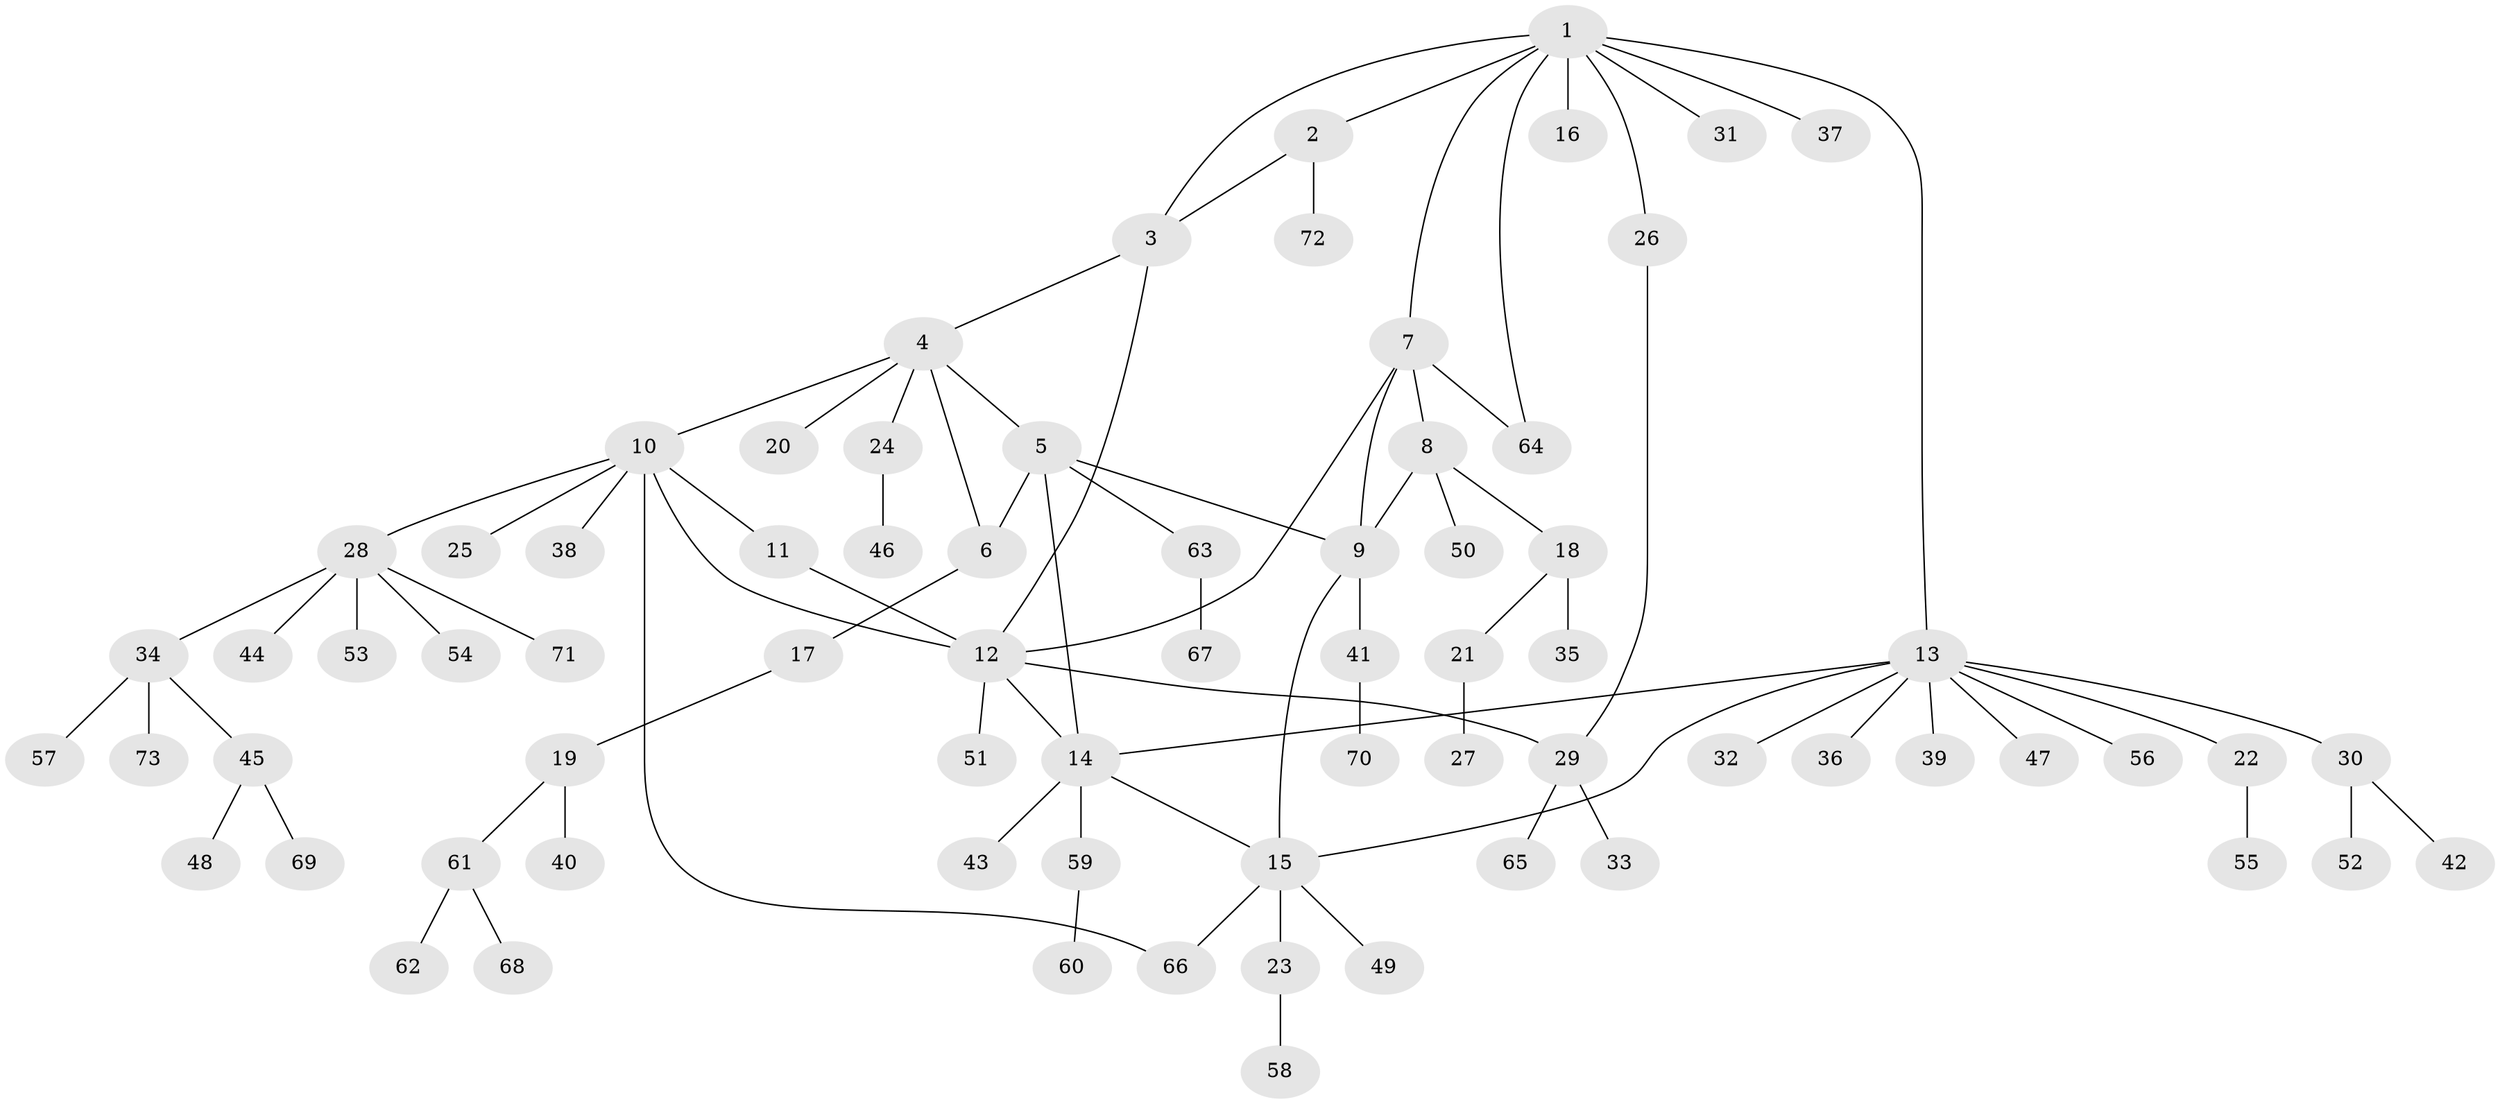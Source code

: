 // coarse degree distribution, {5: 0.13513513513513514, 2: 0.1891891891891892, 4: 0.08108108108108109, 1: 0.4594594594594595, 6: 0.02702702702702703, 3: 0.05405405405405406, 8: 0.05405405405405406}
// Generated by graph-tools (version 1.1) at 2025/37/03/04/25 23:37:39]
// undirected, 73 vertices, 86 edges
graph export_dot {
  node [color=gray90,style=filled];
  1;
  2;
  3;
  4;
  5;
  6;
  7;
  8;
  9;
  10;
  11;
  12;
  13;
  14;
  15;
  16;
  17;
  18;
  19;
  20;
  21;
  22;
  23;
  24;
  25;
  26;
  27;
  28;
  29;
  30;
  31;
  32;
  33;
  34;
  35;
  36;
  37;
  38;
  39;
  40;
  41;
  42;
  43;
  44;
  45;
  46;
  47;
  48;
  49;
  50;
  51;
  52;
  53;
  54;
  55;
  56;
  57;
  58;
  59;
  60;
  61;
  62;
  63;
  64;
  65;
  66;
  67;
  68;
  69;
  70;
  71;
  72;
  73;
  1 -- 2;
  1 -- 3;
  1 -- 7;
  1 -- 13;
  1 -- 16;
  1 -- 26;
  1 -- 31;
  1 -- 37;
  1 -- 64;
  2 -- 3;
  2 -- 72;
  3 -- 4;
  3 -- 12;
  4 -- 5;
  4 -- 6;
  4 -- 10;
  4 -- 20;
  4 -- 24;
  5 -- 6;
  5 -- 9;
  5 -- 14;
  5 -- 63;
  6 -- 17;
  7 -- 8;
  7 -- 9;
  7 -- 12;
  7 -- 64;
  8 -- 9;
  8 -- 18;
  8 -- 50;
  9 -- 15;
  9 -- 41;
  10 -- 11;
  10 -- 12;
  10 -- 25;
  10 -- 28;
  10 -- 38;
  10 -- 66;
  11 -- 12;
  12 -- 14;
  12 -- 29;
  12 -- 51;
  13 -- 14;
  13 -- 15;
  13 -- 22;
  13 -- 30;
  13 -- 32;
  13 -- 36;
  13 -- 39;
  13 -- 47;
  13 -- 56;
  14 -- 15;
  14 -- 43;
  14 -- 59;
  15 -- 23;
  15 -- 49;
  15 -- 66;
  17 -- 19;
  18 -- 21;
  18 -- 35;
  19 -- 40;
  19 -- 61;
  21 -- 27;
  22 -- 55;
  23 -- 58;
  24 -- 46;
  26 -- 29;
  28 -- 34;
  28 -- 44;
  28 -- 53;
  28 -- 54;
  28 -- 71;
  29 -- 33;
  29 -- 65;
  30 -- 42;
  30 -- 52;
  34 -- 45;
  34 -- 57;
  34 -- 73;
  41 -- 70;
  45 -- 48;
  45 -- 69;
  59 -- 60;
  61 -- 62;
  61 -- 68;
  63 -- 67;
}
